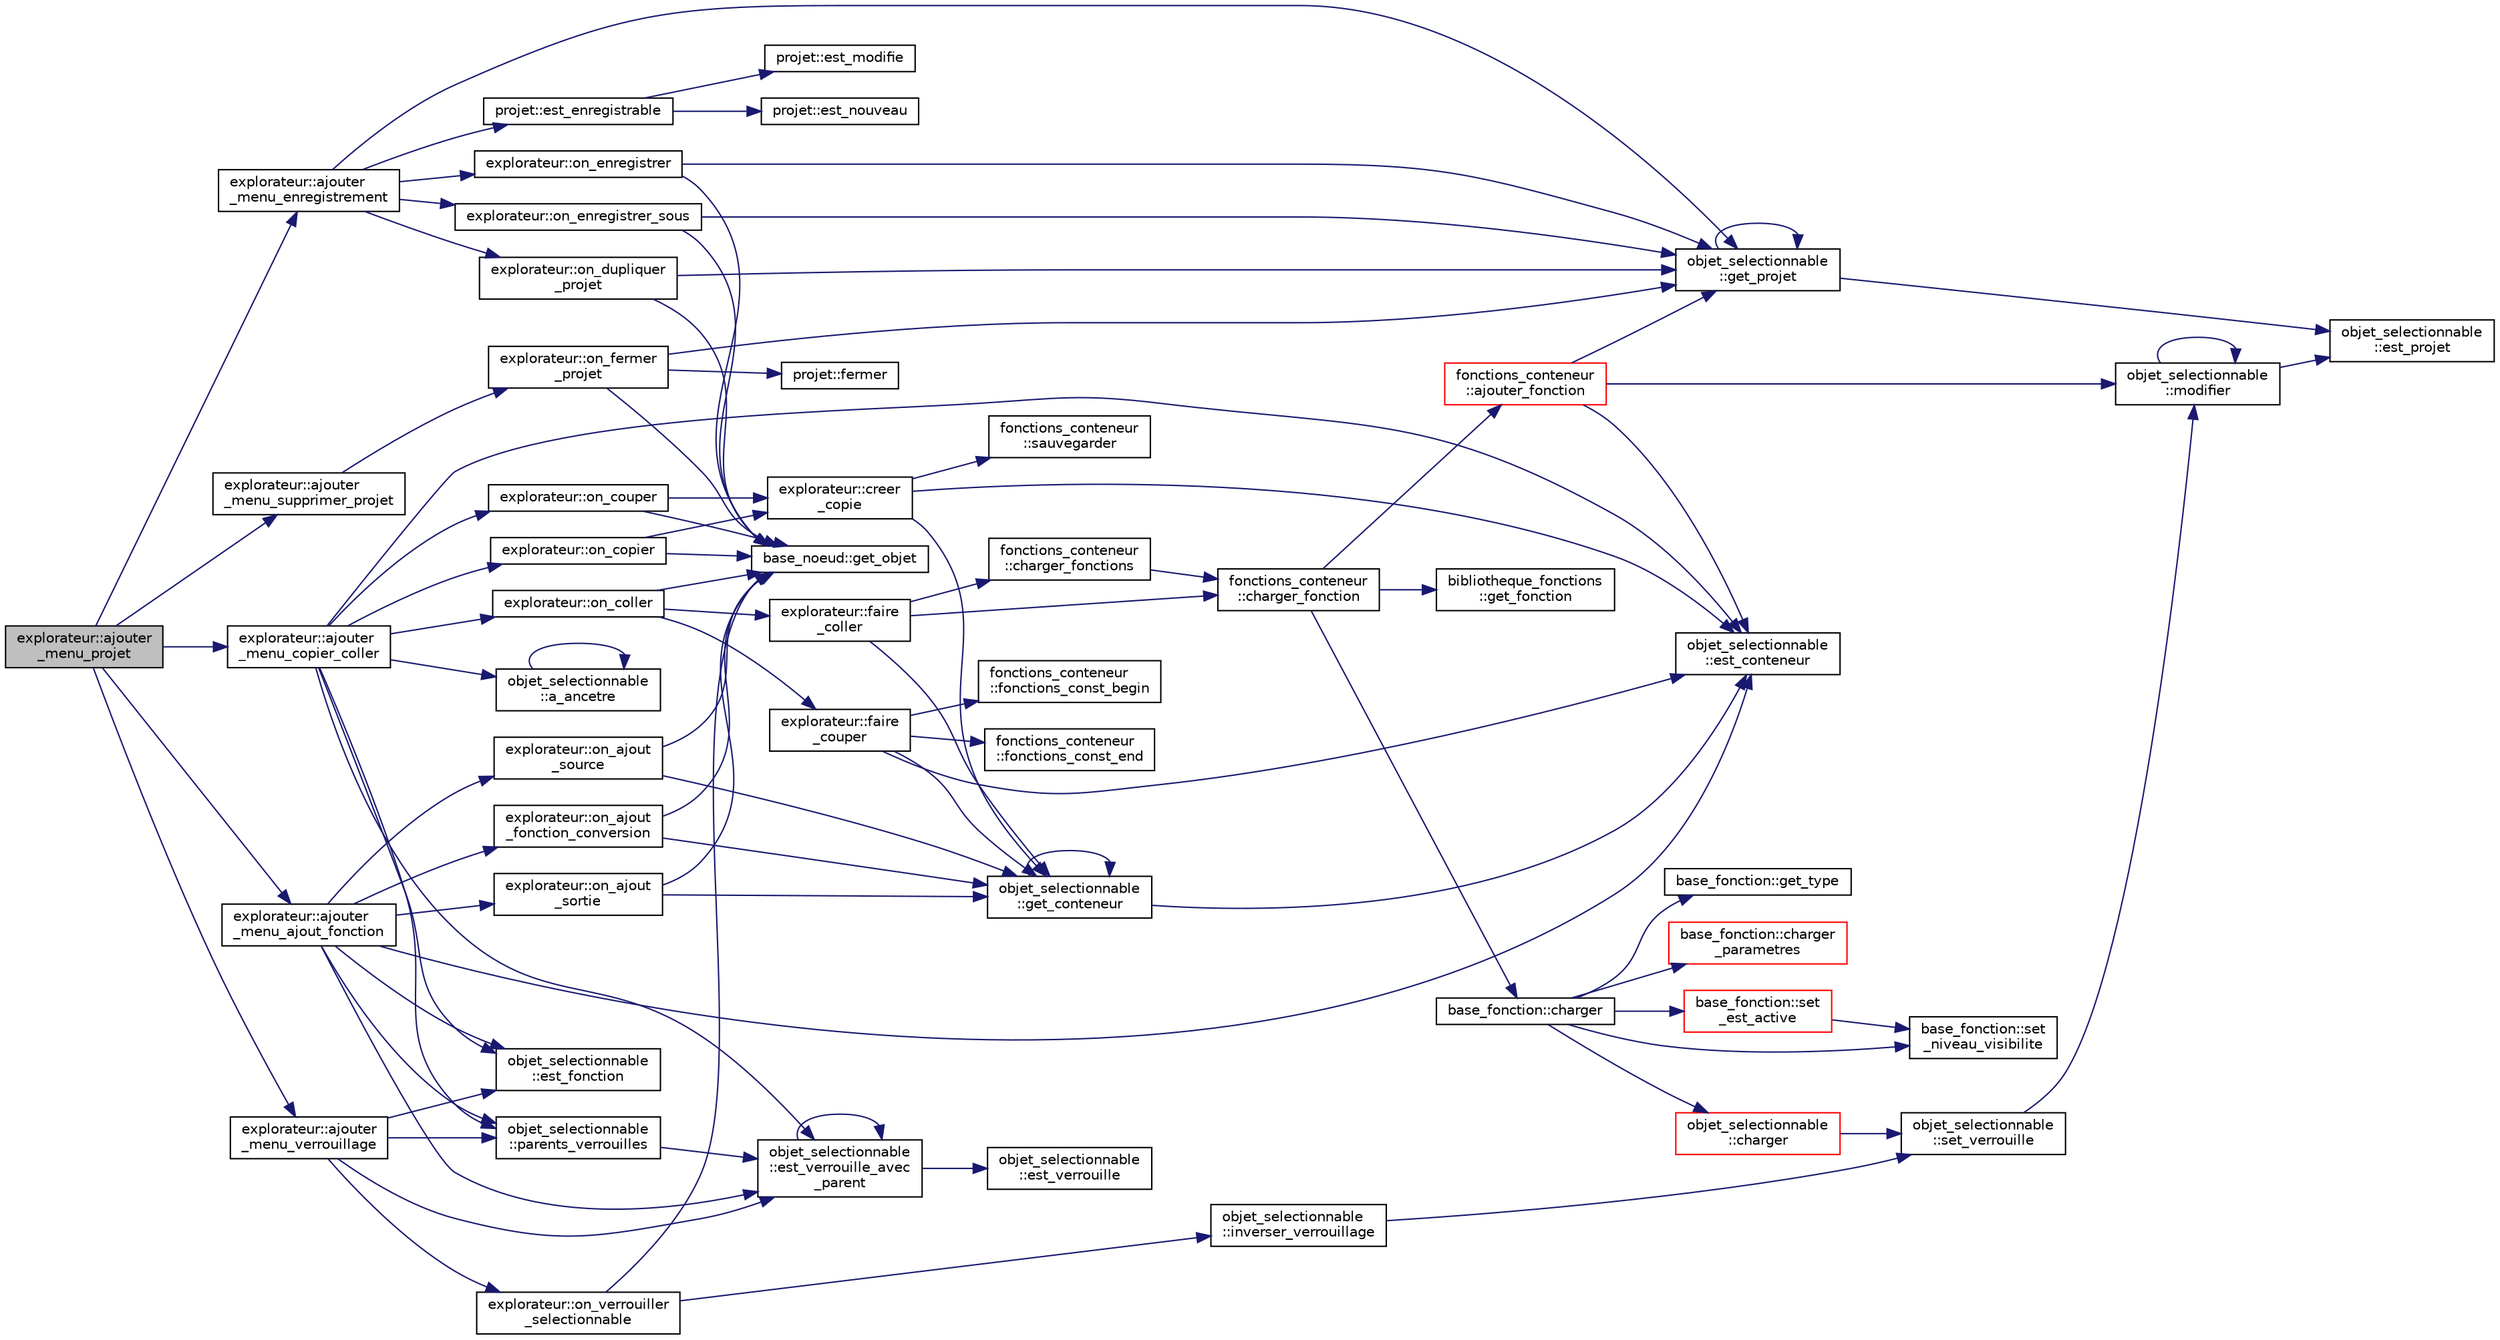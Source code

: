 digraph "explorateur::ajouter_menu_projet"
{
  edge [fontname="Helvetica",fontsize="10",labelfontname="Helvetica",labelfontsize="10"];
  node [fontname="Helvetica",fontsize="10",shape=record];
  rankdir="LR";
  Node321 [label="explorateur::ajouter\l_menu_projet",height=0.2,width=0.4,color="black", fillcolor="grey75", style="filled", fontcolor="black"];
  Node321 -> Node322 [color="midnightblue",fontsize="10",style="solid",fontname="Helvetica"];
  Node322 [label="explorateur::ajouter\l_menu_enregistrement",height=0.2,width=0.4,color="black", fillcolor="white", style="filled",URL="$classexplorateur.html#a605b2ce839fb7f8c314e69a0c0239e27"];
  Node322 -> Node323 [color="midnightblue",fontsize="10",style="solid",fontname="Helvetica"];
  Node323 [label="objet_selectionnable\l::get_projet",height=0.2,width=0.4,color="black", fillcolor="white", style="filled",URL="$classobjet__selectionnable.html#ab48a75e720955aebe27f720dfaa5e78e"];
  Node323 -> Node324 [color="midnightblue",fontsize="10",style="solid",fontname="Helvetica"];
  Node324 [label="objet_selectionnable\l::est_projet",height=0.2,width=0.4,color="black", fillcolor="white", style="filled",URL="$classobjet__selectionnable.html#a49ea1a29523e46f099896477a2b43eaa"];
  Node323 -> Node323 [color="midnightblue",fontsize="10",style="solid",fontname="Helvetica"];
  Node322 -> Node325 [color="midnightblue",fontsize="10",style="solid",fontname="Helvetica"];
  Node325 [label="projet::est_enregistrable",height=0.2,width=0.4,color="black", fillcolor="white", style="filled",URL="$classprojet.html#af3ec26f8d89ead3d91a5f6098b83e242"];
  Node325 -> Node326 [color="midnightblue",fontsize="10",style="solid",fontname="Helvetica"];
  Node326 [label="projet::est_nouveau",height=0.2,width=0.4,color="black", fillcolor="white", style="filled",URL="$classprojet.html#a5ec26ee61a91af62a268bb85263d6a30"];
  Node325 -> Node327 [color="midnightblue",fontsize="10",style="solid",fontname="Helvetica"];
  Node327 [label="projet::est_modifie",height=0.2,width=0.4,color="black", fillcolor="white", style="filled",URL="$classprojet.html#a3ce849f59d754f05de9cf9b4ec06c46f"];
  Node322 -> Node328 [color="midnightblue",fontsize="10",style="solid",fontname="Helvetica"];
  Node328 [label="explorateur::on_enregistrer",height=0.2,width=0.4,color="black", fillcolor="white", style="filled",URL="$classexplorateur.html#a73040f7ee6da27e4396e15c7df7ace5c"];
  Node328 -> Node329 [color="midnightblue",fontsize="10",style="solid",fontname="Helvetica"];
  Node329 [label="base_noeud::get_objet",height=0.2,width=0.4,color="black", fillcolor="white", style="filled",URL="$classbase__noeud.html#a762c999077b247ebf1d8c6dd83313ffd"];
  Node328 -> Node323 [color="midnightblue",fontsize="10",style="solid",fontname="Helvetica"];
  Node322 -> Node330 [color="midnightblue",fontsize="10",style="solid",fontname="Helvetica"];
  Node330 [label="explorateur::on_enregistrer_sous",height=0.2,width=0.4,color="black", fillcolor="white", style="filled",URL="$classexplorateur.html#aa6321767a6f4a8afaf43f1ea952528df"];
  Node330 -> Node329 [color="midnightblue",fontsize="10",style="solid",fontname="Helvetica"];
  Node330 -> Node323 [color="midnightblue",fontsize="10",style="solid",fontname="Helvetica"];
  Node322 -> Node331 [color="midnightblue",fontsize="10",style="solid",fontname="Helvetica"];
  Node331 [label="explorateur::on_dupliquer\l_projet",height=0.2,width=0.4,color="black", fillcolor="white", style="filled",URL="$classexplorateur.html#a897a29fae3bb3df4c5129ea820774334"];
  Node331 -> Node329 [color="midnightblue",fontsize="10",style="solid",fontname="Helvetica"];
  Node331 -> Node323 [color="midnightblue",fontsize="10",style="solid",fontname="Helvetica"];
  Node321 -> Node332 [color="midnightblue",fontsize="10",style="solid",fontname="Helvetica"];
  Node332 [label="explorateur::ajouter\l_menu_verrouillage",height=0.2,width=0.4,color="black", fillcolor="white", style="filled",URL="$classexplorateur.html#a959592d5ad501ab3272a898720cc8984"];
  Node332 -> Node333 [color="midnightblue",fontsize="10",style="solid",fontname="Helvetica"];
  Node333 [label="objet_selectionnable\l::est_verrouille_avec\l_parent",height=0.2,width=0.4,color="black", fillcolor="white", style="filled",URL="$classobjet__selectionnable.html#a001c4584a6430689f478544ec560fb7e"];
  Node333 -> Node334 [color="midnightblue",fontsize="10",style="solid",fontname="Helvetica"];
  Node334 [label="objet_selectionnable\l::est_verrouille",height=0.2,width=0.4,color="black", fillcolor="white", style="filled",URL="$classobjet__selectionnable.html#ae9c29950b9e5b582338ac659ecc3e3d6"];
  Node333 -> Node333 [color="midnightblue",fontsize="10",style="solid",fontname="Helvetica"];
  Node332 -> Node335 [color="midnightblue",fontsize="10",style="solid",fontname="Helvetica"];
  Node335 [label="objet_selectionnable\l::est_fonction",height=0.2,width=0.4,color="black", fillcolor="white", style="filled",URL="$classobjet__selectionnable.html#a8a235fc5211fbec0347ebe2342e99fa5"];
  Node332 -> Node336 [color="midnightblue",fontsize="10",style="solid",fontname="Helvetica"];
  Node336 [label="explorateur::on_verrouiller\l_selectionnable",height=0.2,width=0.4,color="black", fillcolor="white", style="filled",URL="$classexplorateur.html#add77f5981057fc14b9bbac37c251a467"];
  Node336 -> Node329 [color="midnightblue",fontsize="10",style="solid",fontname="Helvetica"];
  Node336 -> Node337 [color="midnightblue",fontsize="10",style="solid",fontname="Helvetica"];
  Node337 [label="objet_selectionnable\l::inverser_verrouillage",height=0.2,width=0.4,color="black", fillcolor="white", style="filled",URL="$classobjet__selectionnable.html#a028ac895965858e0e8e8e2cc25e8323c"];
  Node337 -> Node338 [color="midnightblue",fontsize="10",style="solid",fontname="Helvetica"];
  Node338 [label="objet_selectionnable\l::set_verrouille",height=0.2,width=0.4,color="black", fillcolor="white", style="filled",URL="$classobjet__selectionnable.html#a5d39343f43293805a0b60e8520687d87"];
  Node338 -> Node339 [color="midnightblue",fontsize="10",style="solid",fontname="Helvetica"];
  Node339 [label="objet_selectionnable\l::modifier",height=0.2,width=0.4,color="black", fillcolor="white", style="filled",URL="$classobjet__selectionnable.html#a9f76b8e89231a79c3fc840af874bd868"];
  Node339 -> Node324 [color="midnightblue",fontsize="10",style="solid",fontname="Helvetica"];
  Node339 -> Node339 [color="midnightblue",fontsize="10",style="solid",fontname="Helvetica"];
  Node332 -> Node340 [color="midnightblue",fontsize="10",style="solid",fontname="Helvetica"];
  Node340 [label="objet_selectionnable\l::parents_verrouilles",height=0.2,width=0.4,color="black", fillcolor="white", style="filled",URL="$classobjet__selectionnable.html#ad9357af8b3471529814165378c6ce13d"];
  Node340 -> Node333 [color="midnightblue",fontsize="10",style="solid",fontname="Helvetica"];
  Node321 -> Node341 [color="midnightblue",fontsize="10",style="solid",fontname="Helvetica"];
  Node341 [label="explorateur::ajouter\l_menu_ajout_fonction",height=0.2,width=0.4,color="black", fillcolor="white", style="filled",URL="$classexplorateur.html#ad6ea829268272e407807e82a039eee42"];
  Node341 -> Node342 [color="midnightblue",fontsize="10",style="solid",fontname="Helvetica"];
  Node342 [label="objet_selectionnable\l::est_conteneur",height=0.2,width=0.4,color="black", fillcolor="white", style="filled",URL="$classobjet__selectionnable.html#a2c6b5b342b5f3a9f48893f793f935e0f"];
  Node341 -> Node333 [color="midnightblue",fontsize="10",style="solid",fontname="Helvetica"];
  Node341 -> Node335 [color="midnightblue",fontsize="10",style="solid",fontname="Helvetica"];
  Node341 -> Node340 [color="midnightblue",fontsize="10",style="solid",fontname="Helvetica"];
  Node341 -> Node343 [color="midnightblue",fontsize="10",style="solid",fontname="Helvetica"];
  Node343 [label="explorateur::on_ajout\l_source",height=0.2,width=0.4,color="black", fillcolor="white", style="filled",URL="$classexplorateur.html#a9f87ebe9efe7486d6e781556238feb4e"];
  Node343 -> Node329 [color="midnightblue",fontsize="10",style="solid",fontname="Helvetica"];
  Node343 -> Node344 [color="midnightblue",fontsize="10",style="solid",fontname="Helvetica"];
  Node344 [label="objet_selectionnable\l::get_conteneur",height=0.2,width=0.4,color="black", fillcolor="white", style="filled",URL="$classobjet__selectionnable.html#ab809d020155b7fec48ff3adbe15c9b65"];
  Node344 -> Node342 [color="midnightblue",fontsize="10",style="solid",fontname="Helvetica"];
  Node344 -> Node344 [color="midnightblue",fontsize="10",style="solid",fontname="Helvetica"];
  Node341 -> Node345 [color="midnightblue",fontsize="10",style="solid",fontname="Helvetica"];
  Node345 [label="explorateur::on_ajout\l_fonction_conversion",height=0.2,width=0.4,color="black", fillcolor="white", style="filled",URL="$classexplorateur.html#a513ccd6238459ae6982973a5b671a63b"];
  Node345 -> Node329 [color="midnightblue",fontsize="10",style="solid",fontname="Helvetica"];
  Node345 -> Node344 [color="midnightblue",fontsize="10",style="solid",fontname="Helvetica"];
  Node341 -> Node346 [color="midnightblue",fontsize="10",style="solid",fontname="Helvetica"];
  Node346 [label="explorateur::on_ajout\l_sortie",height=0.2,width=0.4,color="black", fillcolor="white", style="filled",URL="$classexplorateur.html#aad600593e3982f73bd876a32cc4b8381"];
  Node346 -> Node329 [color="midnightblue",fontsize="10",style="solid",fontname="Helvetica"];
  Node346 -> Node344 [color="midnightblue",fontsize="10",style="solid",fontname="Helvetica"];
  Node321 -> Node347 [color="midnightblue",fontsize="10",style="solid",fontname="Helvetica"];
  Node347 [label="explorateur::ajouter\l_menu_copier_coller",height=0.2,width=0.4,color="black", fillcolor="white", style="filled",URL="$classexplorateur.html#a57e9b7f934e2a1e699d816d144fb2338"];
  Node347 -> Node342 [color="midnightblue",fontsize="10",style="solid",fontname="Helvetica"];
  Node347 -> Node348 [color="midnightblue",fontsize="10",style="solid",fontname="Helvetica"];
  Node348 [label="explorateur::on_copier",height=0.2,width=0.4,color="black", fillcolor="white", style="filled",URL="$classexplorateur.html#ab3b5326853acdf90c798ad2b8e3dfbb8"];
  Node348 -> Node349 [color="midnightblue",fontsize="10",style="solid",fontname="Helvetica"];
  Node349 [label="explorateur::creer\l_copie",height=0.2,width=0.4,color="black", fillcolor="white", style="filled",URL="$classexplorateur.html#a3826d13d8738c168bc558eb31da80c27"];
  Node349 -> Node342 [color="midnightblue",fontsize="10",style="solid",fontname="Helvetica"];
  Node349 -> Node344 [color="midnightblue",fontsize="10",style="solid",fontname="Helvetica"];
  Node349 -> Node350 [color="midnightblue",fontsize="10",style="solid",fontname="Helvetica"];
  Node350 [label="fonctions_conteneur\l::sauvegarder",height=0.2,width=0.4,color="black", fillcolor="white", style="filled",URL="$classfonctions__conteneur.html#a45ec80993babd844410c429794357871"];
  Node348 -> Node329 [color="midnightblue",fontsize="10",style="solid",fontname="Helvetica"];
  Node347 -> Node351 [color="midnightblue",fontsize="10",style="solid",fontname="Helvetica"];
  Node351 [label="explorateur::on_couper",height=0.2,width=0.4,color="black", fillcolor="white", style="filled",URL="$classexplorateur.html#ab3eaff6725b5b3bfcded294beed49449"];
  Node351 -> Node349 [color="midnightblue",fontsize="10",style="solid",fontname="Helvetica"];
  Node351 -> Node329 [color="midnightblue",fontsize="10",style="solid",fontname="Helvetica"];
  Node347 -> Node333 [color="midnightblue",fontsize="10",style="solid",fontname="Helvetica"];
  Node347 -> Node352 [color="midnightblue",fontsize="10",style="solid",fontname="Helvetica"];
  Node352 [label="objet_selectionnable\l::a_ancetre",height=0.2,width=0.4,color="black", fillcolor="white", style="filled",URL="$classobjet__selectionnable.html#aed181014e7fe90bc341d0b0341cd7c31"];
  Node352 -> Node352 [color="midnightblue",fontsize="10",style="solid",fontname="Helvetica"];
  Node347 -> Node353 [color="midnightblue",fontsize="10",style="solid",fontname="Helvetica"];
  Node353 [label="explorateur::on_coller",height=0.2,width=0.4,color="black", fillcolor="white", style="filled",URL="$classexplorateur.html#a5394562c6a7168f624d9ee1f7a2736fa"];
  Node353 -> Node354 [color="midnightblue",fontsize="10",style="solid",fontname="Helvetica"];
  Node354 [label="explorateur::faire\l_couper",height=0.2,width=0.4,color="black", fillcolor="white", style="filled",URL="$classexplorateur.html#a3ed6f16c0e32b2eb1750e59feacb52b0"];
  Node354 -> Node342 [color="midnightblue",fontsize="10",style="solid",fontname="Helvetica"];
  Node354 -> Node344 [color="midnightblue",fontsize="10",style="solid",fontname="Helvetica"];
  Node354 -> Node355 [color="midnightblue",fontsize="10",style="solid",fontname="Helvetica"];
  Node355 [label="fonctions_conteneur\l::fonctions_const_begin",height=0.2,width=0.4,color="black", fillcolor="white", style="filled",URL="$classfonctions__conteneur.html#a644a9b41a4edf55ab2c26d18453406a4"];
  Node354 -> Node356 [color="midnightblue",fontsize="10",style="solid",fontname="Helvetica"];
  Node356 [label="fonctions_conteneur\l::fonctions_const_end",height=0.2,width=0.4,color="black", fillcolor="white", style="filled",URL="$classfonctions__conteneur.html#a16bb282bc668c02c0cf9a37864f99b44"];
  Node353 -> Node357 [color="midnightblue",fontsize="10",style="solid",fontname="Helvetica"];
  Node357 [label="explorateur::faire\l_coller",height=0.2,width=0.4,color="black", fillcolor="white", style="filled",URL="$classexplorateur.html#aacc4e1d3c87901d284230bdd1bbb4c26"];
  Node357 -> Node344 [color="midnightblue",fontsize="10",style="solid",fontname="Helvetica"];
  Node357 -> Node358 [color="midnightblue",fontsize="10",style="solid",fontname="Helvetica"];
  Node358 [label="fonctions_conteneur\l::charger_fonctions",height=0.2,width=0.4,color="black", fillcolor="white", style="filled",URL="$classfonctions__conteneur.html#aeb43e1fd3929d565f33b34db7ce8c583"];
  Node358 -> Node359 [color="midnightblue",fontsize="10",style="solid",fontname="Helvetica"];
  Node359 [label="fonctions_conteneur\l::charger_fonction",height=0.2,width=0.4,color="black", fillcolor="white", style="filled",URL="$classfonctions__conteneur.html#a2e241972228c75c5550287bd0fa6501e"];
  Node359 -> Node360 [color="midnightblue",fontsize="10",style="solid",fontname="Helvetica"];
  Node360 [label="bibliotheque_fonctions\l::get_fonction",height=0.2,width=0.4,color="black", fillcolor="white", style="filled",URL="$classbibliotheque__fonctions.html#a97e2db5603fe4267df7ace47f110b6e0"];
  Node359 -> Node361 [color="midnightblue",fontsize="10",style="solid",fontname="Helvetica"];
  Node361 [label="base_fonction::charger",height=0.2,width=0.4,color="black", fillcolor="white", style="filled",URL="$classbase__fonction.html#a693965131515a05876dd55562cba2757"];
  Node361 -> Node362 [color="midnightblue",fontsize="10",style="solid",fontname="Helvetica"];
  Node362 [label="base_fonction::set\l_niveau_visibilite",height=0.2,width=0.4,color="black", fillcolor="white", style="filled",URL="$classbase__fonction.html#aac434731c9e5d95398d3baae6c74d447"];
  Node361 -> Node363 [color="midnightblue",fontsize="10",style="solid",fontname="Helvetica"];
  Node363 [label="base_fonction::set\l_est_active",height=0.2,width=0.4,color="red", fillcolor="white", style="filled",URL="$classbase__fonction.html#a58252a04c7afea216c29d13132b0d6a2"];
  Node363 -> Node362 [color="midnightblue",fontsize="10",style="solid",fontname="Helvetica"];
  Node361 -> Node366 [color="midnightblue",fontsize="10",style="solid",fontname="Helvetica"];
  Node366 [label="base_fonction::get_type",height=0.2,width=0.4,color="black", fillcolor="white", style="filled",URL="$classbase__fonction.html#a8ed620b54f5ef377c2593952eafd6ad9",tooltip="Retourne le type de la fonction. "];
  Node361 -> Node367 [color="midnightblue",fontsize="10",style="solid",fontname="Helvetica"];
  Node367 [label="objet_selectionnable\l::charger",height=0.2,width=0.4,color="red", fillcolor="white", style="filled",URL="$classobjet__selectionnable.html#a8f3ce3c0cf4e85da9115b7517f9e0e2d"];
  Node367 -> Node338 [color="midnightblue",fontsize="10",style="solid",fontname="Helvetica"];
  Node361 -> Node370 [color="midnightblue",fontsize="10",style="solid",fontname="Helvetica"];
  Node370 [label="base_fonction::charger\l_parametres",height=0.2,width=0.4,color="red", fillcolor="white", style="filled",URL="$classbase__fonction.html#a96c37e73c9822d7e9b483ce5fa37bd16"];
  Node359 -> Node383 [color="midnightblue",fontsize="10",style="solid",fontname="Helvetica"];
  Node383 [label="fonctions_conteneur\l::ajouter_fonction",height=0.2,width=0.4,color="red", fillcolor="white", style="filled",URL="$classfonctions__conteneur.html#a5498a158c4d4f16fc63e54809ce381d5"];
  Node383 -> Node342 [color="midnightblue",fontsize="10",style="solid",fontname="Helvetica"];
  Node383 -> Node323 [color="midnightblue",fontsize="10",style="solid",fontname="Helvetica"];
  Node383 -> Node339 [color="midnightblue",fontsize="10",style="solid",fontname="Helvetica"];
  Node357 -> Node359 [color="midnightblue",fontsize="10",style="solid",fontname="Helvetica"];
  Node353 -> Node329 [color="midnightblue",fontsize="10",style="solid",fontname="Helvetica"];
  Node347 -> Node335 [color="midnightblue",fontsize="10",style="solid",fontname="Helvetica"];
  Node347 -> Node340 [color="midnightblue",fontsize="10",style="solid",fontname="Helvetica"];
  Node321 -> Node388 [color="midnightblue",fontsize="10",style="solid",fontname="Helvetica"];
  Node388 [label="explorateur::ajouter\l_menu_supprimer_projet",height=0.2,width=0.4,color="black", fillcolor="white", style="filled",URL="$classexplorateur.html#a3003b185d8bbe1c1b87daad6fba7f6a0"];
  Node388 -> Node389 [color="midnightblue",fontsize="10",style="solid",fontname="Helvetica"];
  Node389 [label="explorateur::on_fermer\l_projet",height=0.2,width=0.4,color="black", fillcolor="white", style="filled",URL="$classexplorateur.html#af384b08871362ec45d8554e4fffa1e0d"];
  Node389 -> Node329 [color="midnightblue",fontsize="10",style="solid",fontname="Helvetica"];
  Node389 -> Node323 [color="midnightblue",fontsize="10",style="solid",fontname="Helvetica"];
  Node389 -> Node390 [color="midnightblue",fontsize="10",style="solid",fontname="Helvetica"];
  Node390 [label="projet::fermer",height=0.2,width=0.4,color="black", fillcolor="white", style="filled",URL="$classprojet.html#adbb06eb069730cd0c973881af783b967"];
}
